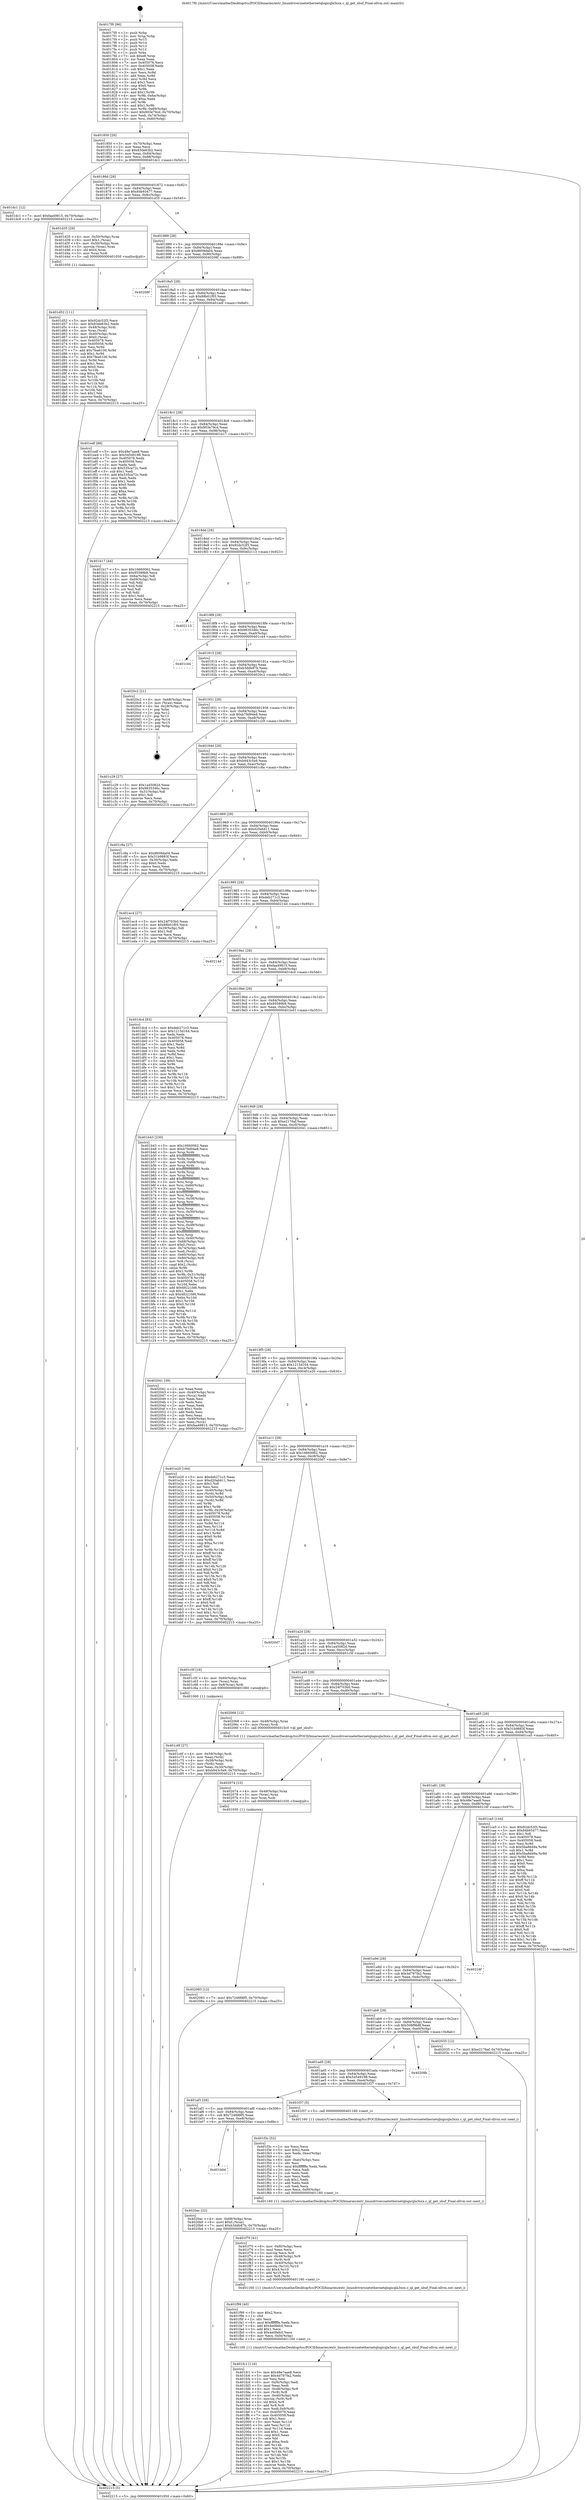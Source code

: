digraph "0x4017f0" {
  label = "0x4017f0 (/mnt/c/Users/mathe/Desktop/tcc/POCII/binaries/extr_linuxdriversnetethernetqlogicqla3xxx.c_ql_get_sbuf_Final-ollvm.out::main(0))"
  labelloc = "t"
  node[shape=record]

  Entry [label="",width=0.3,height=0.3,shape=circle,fillcolor=black,style=filled]
  "0x401850" [label="{
     0x401850 [29]\l
     | [instrs]\l
     &nbsp;&nbsp;0x401850 \<+3\>: mov -0x70(%rbp),%eax\l
     &nbsp;&nbsp;0x401853 \<+2\>: mov %eax,%ecx\l
     &nbsp;&nbsp;0x401855 \<+6\>: sub $0x83de63b2,%ecx\l
     &nbsp;&nbsp;0x40185b \<+6\>: mov %eax,-0x84(%rbp)\l
     &nbsp;&nbsp;0x401861 \<+6\>: mov %ecx,-0x88(%rbp)\l
     &nbsp;&nbsp;0x401867 \<+6\>: je 0000000000401dc1 \<main+0x5d1\>\l
  }"]
  "0x401dc1" [label="{
     0x401dc1 [12]\l
     | [instrs]\l
     &nbsp;&nbsp;0x401dc1 \<+7\>: movl $0xfaa49815,-0x70(%rbp)\l
     &nbsp;&nbsp;0x401dc8 \<+5\>: jmp 0000000000402215 \<main+0xa25\>\l
  }"]
  "0x40186d" [label="{
     0x40186d [28]\l
     | [instrs]\l
     &nbsp;&nbsp;0x40186d \<+5\>: jmp 0000000000401872 \<main+0x82\>\l
     &nbsp;&nbsp;0x401872 \<+6\>: mov -0x84(%rbp),%eax\l
     &nbsp;&nbsp;0x401878 \<+5\>: sub $0x84b93477,%eax\l
     &nbsp;&nbsp;0x40187d \<+6\>: mov %eax,-0x8c(%rbp)\l
     &nbsp;&nbsp;0x401883 \<+6\>: je 0000000000401d35 \<main+0x545\>\l
  }"]
  Exit [label="",width=0.3,height=0.3,shape=circle,fillcolor=black,style=filled,peripheries=2]
  "0x401d35" [label="{
     0x401d35 [29]\l
     | [instrs]\l
     &nbsp;&nbsp;0x401d35 \<+4\>: mov -0x50(%rbp),%rax\l
     &nbsp;&nbsp;0x401d39 \<+6\>: movl $0x1,(%rax)\l
     &nbsp;&nbsp;0x401d3f \<+4\>: mov -0x50(%rbp),%rax\l
     &nbsp;&nbsp;0x401d43 \<+3\>: movslq (%rax),%rax\l
     &nbsp;&nbsp;0x401d46 \<+4\>: shl $0x4,%rax\l
     &nbsp;&nbsp;0x401d4a \<+3\>: mov %rax,%rdi\l
     &nbsp;&nbsp;0x401d4d \<+5\>: call 0000000000401050 \<malloc@plt\>\l
     | [calls]\l
     &nbsp;&nbsp;0x401050 \{1\} (unknown)\l
  }"]
  "0x401889" [label="{
     0x401889 [28]\l
     | [instrs]\l
     &nbsp;&nbsp;0x401889 \<+5\>: jmp 000000000040188e \<main+0x9e\>\l
     &nbsp;&nbsp;0x40188e \<+6\>: mov -0x84(%rbp),%eax\l
     &nbsp;&nbsp;0x401894 \<+5\>: sub $0x8609da04,%eax\l
     &nbsp;&nbsp;0x401899 \<+6\>: mov %eax,-0x90(%rbp)\l
     &nbsp;&nbsp;0x40189f \<+6\>: je 000000000040208f \<main+0x89f\>\l
  }"]
  "0x401b0d" [label="{
     0x401b0d\l
  }", style=dashed]
  "0x40208f" [label="{
     0x40208f\l
  }", style=dashed]
  "0x4018a5" [label="{
     0x4018a5 [28]\l
     | [instrs]\l
     &nbsp;&nbsp;0x4018a5 \<+5\>: jmp 00000000004018aa \<main+0xba\>\l
     &nbsp;&nbsp;0x4018aa \<+6\>: mov -0x84(%rbp),%eax\l
     &nbsp;&nbsp;0x4018b0 \<+5\>: sub $0x88b01f05,%eax\l
     &nbsp;&nbsp;0x4018b5 \<+6\>: mov %eax,-0x94(%rbp)\l
     &nbsp;&nbsp;0x4018bb \<+6\>: je 0000000000401edf \<main+0x6ef\>\l
  }"]
  "0x4020ac" [label="{
     0x4020ac [22]\l
     | [instrs]\l
     &nbsp;&nbsp;0x4020ac \<+4\>: mov -0x68(%rbp),%rax\l
     &nbsp;&nbsp;0x4020b0 \<+6\>: movl $0x0,(%rax)\l
     &nbsp;&nbsp;0x4020b6 \<+7\>: movl $0xb3ddb87b,-0x70(%rbp)\l
     &nbsp;&nbsp;0x4020bd \<+5\>: jmp 0000000000402215 \<main+0xa25\>\l
  }"]
  "0x401edf" [label="{
     0x401edf [88]\l
     | [instrs]\l
     &nbsp;&nbsp;0x401edf \<+5\>: mov $0x48e7aae8,%eax\l
     &nbsp;&nbsp;0x401ee4 \<+5\>: mov $0x54549198,%ecx\l
     &nbsp;&nbsp;0x401ee9 \<+7\>: mov 0x405078,%edx\l
     &nbsp;&nbsp;0x401ef0 \<+7\>: mov 0x405058,%esi\l
     &nbsp;&nbsp;0x401ef7 \<+2\>: mov %edx,%edi\l
     &nbsp;&nbsp;0x401ef9 \<+6\>: sub $0x535ca72c,%edi\l
     &nbsp;&nbsp;0x401eff \<+3\>: sub $0x1,%edi\l
     &nbsp;&nbsp;0x401f02 \<+6\>: add $0x535ca72c,%edi\l
     &nbsp;&nbsp;0x401f08 \<+3\>: imul %edi,%edx\l
     &nbsp;&nbsp;0x401f0b \<+3\>: and $0x1,%edx\l
     &nbsp;&nbsp;0x401f0e \<+3\>: cmp $0x0,%edx\l
     &nbsp;&nbsp;0x401f11 \<+4\>: sete %r8b\l
     &nbsp;&nbsp;0x401f15 \<+3\>: cmp $0xa,%esi\l
     &nbsp;&nbsp;0x401f18 \<+4\>: setl %r9b\l
     &nbsp;&nbsp;0x401f1c \<+3\>: mov %r8b,%r10b\l
     &nbsp;&nbsp;0x401f1f \<+3\>: and %r9b,%r10b\l
     &nbsp;&nbsp;0x401f22 \<+3\>: xor %r9b,%r8b\l
     &nbsp;&nbsp;0x401f25 \<+3\>: or %r8b,%r10b\l
     &nbsp;&nbsp;0x401f28 \<+4\>: test $0x1,%r10b\l
     &nbsp;&nbsp;0x401f2c \<+3\>: cmovne %ecx,%eax\l
     &nbsp;&nbsp;0x401f2f \<+3\>: mov %eax,-0x70(%rbp)\l
     &nbsp;&nbsp;0x401f32 \<+5\>: jmp 0000000000402215 \<main+0xa25\>\l
  }"]
  "0x4018c1" [label="{
     0x4018c1 [28]\l
     | [instrs]\l
     &nbsp;&nbsp;0x4018c1 \<+5\>: jmp 00000000004018c6 \<main+0xd6\>\l
     &nbsp;&nbsp;0x4018c6 \<+6\>: mov -0x84(%rbp),%eax\l
     &nbsp;&nbsp;0x4018cc \<+5\>: sub $0x903e79cd,%eax\l
     &nbsp;&nbsp;0x4018d1 \<+6\>: mov %eax,-0x98(%rbp)\l
     &nbsp;&nbsp;0x4018d7 \<+6\>: je 0000000000401b17 \<main+0x327\>\l
  }"]
  "0x402083" [label="{
     0x402083 [12]\l
     | [instrs]\l
     &nbsp;&nbsp;0x402083 \<+7\>: movl $0x724888f5,-0x70(%rbp)\l
     &nbsp;&nbsp;0x40208a \<+5\>: jmp 0000000000402215 \<main+0xa25\>\l
  }"]
  "0x401b17" [label="{
     0x401b17 [44]\l
     | [instrs]\l
     &nbsp;&nbsp;0x401b17 \<+5\>: mov $0x16660062,%eax\l
     &nbsp;&nbsp;0x401b1c \<+5\>: mov $0x95589b9,%ecx\l
     &nbsp;&nbsp;0x401b21 \<+3\>: mov -0x6a(%rbp),%dl\l
     &nbsp;&nbsp;0x401b24 \<+4\>: mov -0x69(%rbp),%sil\l
     &nbsp;&nbsp;0x401b28 \<+3\>: mov %dl,%dil\l
     &nbsp;&nbsp;0x401b2b \<+3\>: and %sil,%dil\l
     &nbsp;&nbsp;0x401b2e \<+3\>: xor %sil,%dl\l
     &nbsp;&nbsp;0x401b31 \<+3\>: or %dl,%dil\l
     &nbsp;&nbsp;0x401b34 \<+4\>: test $0x1,%dil\l
     &nbsp;&nbsp;0x401b38 \<+3\>: cmovne %ecx,%eax\l
     &nbsp;&nbsp;0x401b3b \<+3\>: mov %eax,-0x70(%rbp)\l
     &nbsp;&nbsp;0x401b3e \<+5\>: jmp 0000000000402215 \<main+0xa25\>\l
  }"]
  "0x4018dd" [label="{
     0x4018dd [28]\l
     | [instrs]\l
     &nbsp;&nbsp;0x4018dd \<+5\>: jmp 00000000004018e2 \<main+0xf2\>\l
     &nbsp;&nbsp;0x4018e2 \<+6\>: mov -0x84(%rbp),%eax\l
     &nbsp;&nbsp;0x4018e8 \<+5\>: sub $0x92dc52f3,%eax\l
     &nbsp;&nbsp;0x4018ed \<+6\>: mov %eax,-0x9c(%rbp)\l
     &nbsp;&nbsp;0x4018f3 \<+6\>: je 0000000000402113 \<main+0x923\>\l
  }"]
  "0x402215" [label="{
     0x402215 [5]\l
     | [instrs]\l
     &nbsp;&nbsp;0x402215 \<+5\>: jmp 0000000000401850 \<main+0x60\>\l
  }"]
  "0x4017f0" [label="{
     0x4017f0 [96]\l
     | [instrs]\l
     &nbsp;&nbsp;0x4017f0 \<+1\>: push %rbp\l
     &nbsp;&nbsp;0x4017f1 \<+3\>: mov %rsp,%rbp\l
     &nbsp;&nbsp;0x4017f4 \<+2\>: push %r15\l
     &nbsp;&nbsp;0x4017f6 \<+2\>: push %r14\l
     &nbsp;&nbsp;0x4017f8 \<+2\>: push %r13\l
     &nbsp;&nbsp;0x4017fa \<+2\>: push %r12\l
     &nbsp;&nbsp;0x4017fc \<+1\>: push %rbx\l
     &nbsp;&nbsp;0x4017fd \<+7\>: sub $0xe8,%rsp\l
     &nbsp;&nbsp;0x401804 \<+2\>: xor %eax,%eax\l
     &nbsp;&nbsp;0x401806 \<+7\>: mov 0x405078,%ecx\l
     &nbsp;&nbsp;0x40180d \<+7\>: mov 0x405058,%edx\l
     &nbsp;&nbsp;0x401814 \<+3\>: sub $0x1,%eax\l
     &nbsp;&nbsp;0x401817 \<+3\>: mov %ecx,%r8d\l
     &nbsp;&nbsp;0x40181a \<+3\>: add %eax,%r8d\l
     &nbsp;&nbsp;0x40181d \<+4\>: imul %r8d,%ecx\l
     &nbsp;&nbsp;0x401821 \<+3\>: and $0x1,%ecx\l
     &nbsp;&nbsp;0x401824 \<+3\>: cmp $0x0,%ecx\l
     &nbsp;&nbsp;0x401827 \<+4\>: sete %r9b\l
     &nbsp;&nbsp;0x40182b \<+4\>: and $0x1,%r9b\l
     &nbsp;&nbsp;0x40182f \<+4\>: mov %r9b,-0x6a(%rbp)\l
     &nbsp;&nbsp;0x401833 \<+3\>: cmp $0xa,%edx\l
     &nbsp;&nbsp;0x401836 \<+4\>: setl %r9b\l
     &nbsp;&nbsp;0x40183a \<+4\>: and $0x1,%r9b\l
     &nbsp;&nbsp;0x40183e \<+4\>: mov %r9b,-0x69(%rbp)\l
     &nbsp;&nbsp;0x401842 \<+7\>: movl $0x903e79cd,-0x70(%rbp)\l
     &nbsp;&nbsp;0x401849 \<+3\>: mov %edi,-0x74(%rbp)\l
     &nbsp;&nbsp;0x40184c \<+4\>: mov %rsi,-0x80(%rbp)\l
  }"]
  "0x402074" [label="{
     0x402074 [15]\l
     | [instrs]\l
     &nbsp;&nbsp;0x402074 \<+4\>: mov -0x48(%rbp),%rax\l
     &nbsp;&nbsp;0x402078 \<+3\>: mov (%rax),%rax\l
     &nbsp;&nbsp;0x40207b \<+3\>: mov %rax,%rdi\l
     &nbsp;&nbsp;0x40207e \<+5\>: call 0000000000401030 \<free@plt\>\l
     | [calls]\l
     &nbsp;&nbsp;0x401030 \{1\} (unknown)\l
  }"]
  "0x402113" [label="{
     0x402113\l
  }", style=dashed]
  "0x4018f9" [label="{
     0x4018f9 [28]\l
     | [instrs]\l
     &nbsp;&nbsp;0x4018f9 \<+5\>: jmp 00000000004018fe \<main+0x10e\>\l
     &nbsp;&nbsp;0x4018fe \<+6\>: mov -0x84(%rbp),%eax\l
     &nbsp;&nbsp;0x401904 \<+5\>: sub $0x9835346c,%eax\l
     &nbsp;&nbsp;0x401909 \<+6\>: mov %eax,-0xa0(%rbp)\l
     &nbsp;&nbsp;0x40190f \<+6\>: je 0000000000401c44 \<main+0x454\>\l
  }"]
  "0x401fc1" [label="{
     0x401fc1 [116]\l
     | [instrs]\l
     &nbsp;&nbsp;0x401fc1 \<+5\>: mov $0x48e7aae8,%ecx\l
     &nbsp;&nbsp;0x401fc6 \<+5\>: mov $0x4d797fa2,%edx\l
     &nbsp;&nbsp;0x401fcb \<+2\>: xor %esi,%esi\l
     &nbsp;&nbsp;0x401fcd \<+6\>: mov -0xf4(%rbp),%edi\l
     &nbsp;&nbsp;0x401fd3 \<+3\>: imul %eax,%edi\l
     &nbsp;&nbsp;0x401fd6 \<+4\>: mov -0x48(%rbp),%r8\l
     &nbsp;&nbsp;0x401fda \<+3\>: mov (%r8),%r8\l
     &nbsp;&nbsp;0x401fdd \<+4\>: mov -0x40(%rbp),%r9\l
     &nbsp;&nbsp;0x401fe1 \<+3\>: movslq (%r9),%r9\l
     &nbsp;&nbsp;0x401fe4 \<+4\>: shl $0x4,%r9\l
     &nbsp;&nbsp;0x401fe8 \<+3\>: add %r9,%r8\l
     &nbsp;&nbsp;0x401feb \<+4\>: mov %edi,0x8(%r8)\l
     &nbsp;&nbsp;0x401fef \<+7\>: mov 0x405078,%eax\l
     &nbsp;&nbsp;0x401ff6 \<+7\>: mov 0x405058,%edi\l
     &nbsp;&nbsp;0x401ffd \<+3\>: sub $0x1,%esi\l
     &nbsp;&nbsp;0x402000 \<+3\>: mov %eax,%r11d\l
     &nbsp;&nbsp;0x402003 \<+3\>: add %esi,%r11d\l
     &nbsp;&nbsp;0x402006 \<+4\>: imul %r11d,%eax\l
     &nbsp;&nbsp;0x40200a \<+3\>: and $0x1,%eax\l
     &nbsp;&nbsp;0x40200d \<+3\>: cmp $0x0,%eax\l
     &nbsp;&nbsp;0x402010 \<+3\>: sete %bl\l
     &nbsp;&nbsp;0x402013 \<+3\>: cmp $0xa,%edi\l
     &nbsp;&nbsp;0x402016 \<+4\>: setl %r14b\l
     &nbsp;&nbsp;0x40201a \<+3\>: mov %bl,%r15b\l
     &nbsp;&nbsp;0x40201d \<+3\>: and %r14b,%r15b\l
     &nbsp;&nbsp;0x402020 \<+3\>: xor %r14b,%bl\l
     &nbsp;&nbsp;0x402023 \<+3\>: or %bl,%r15b\l
     &nbsp;&nbsp;0x402026 \<+4\>: test $0x1,%r15b\l
     &nbsp;&nbsp;0x40202a \<+3\>: cmovne %edx,%ecx\l
     &nbsp;&nbsp;0x40202d \<+3\>: mov %ecx,-0x70(%rbp)\l
     &nbsp;&nbsp;0x402030 \<+5\>: jmp 0000000000402215 \<main+0xa25\>\l
  }"]
  "0x401c44" [label="{
     0x401c44\l
  }", style=dashed]
  "0x401915" [label="{
     0x401915 [28]\l
     | [instrs]\l
     &nbsp;&nbsp;0x401915 \<+5\>: jmp 000000000040191a \<main+0x12a\>\l
     &nbsp;&nbsp;0x40191a \<+6\>: mov -0x84(%rbp),%eax\l
     &nbsp;&nbsp;0x401920 \<+5\>: sub $0xb3ddb87b,%eax\l
     &nbsp;&nbsp;0x401925 \<+6\>: mov %eax,-0xa4(%rbp)\l
     &nbsp;&nbsp;0x40192b \<+6\>: je 00000000004020c2 \<main+0x8d2\>\l
  }"]
  "0x401f99" [label="{
     0x401f99 [40]\l
     | [instrs]\l
     &nbsp;&nbsp;0x401f99 \<+5\>: mov $0x2,%ecx\l
     &nbsp;&nbsp;0x401f9e \<+1\>: cltd\l
     &nbsp;&nbsp;0x401f9f \<+2\>: idiv %ecx\l
     &nbsp;&nbsp;0x401fa1 \<+6\>: imul $0xfffffffe,%edx,%ecx\l
     &nbsp;&nbsp;0x401fa7 \<+6\>: add $0x4e0fefc0,%ecx\l
     &nbsp;&nbsp;0x401fad \<+3\>: add $0x1,%ecx\l
     &nbsp;&nbsp;0x401fb0 \<+6\>: sub $0x4e0fefc0,%ecx\l
     &nbsp;&nbsp;0x401fb6 \<+6\>: mov %ecx,-0xf4(%rbp)\l
     &nbsp;&nbsp;0x401fbc \<+5\>: call 0000000000401160 \<next_i\>\l
     | [calls]\l
     &nbsp;&nbsp;0x401160 \{1\} (/mnt/c/Users/mathe/Desktop/tcc/POCII/binaries/extr_linuxdriversnetethernetqlogicqla3xxx.c_ql_get_sbuf_Final-ollvm.out::next_i)\l
  }"]
  "0x4020c2" [label="{
     0x4020c2 [21]\l
     | [instrs]\l
     &nbsp;&nbsp;0x4020c2 \<+4\>: mov -0x68(%rbp),%rax\l
     &nbsp;&nbsp;0x4020c6 \<+2\>: mov (%rax),%eax\l
     &nbsp;&nbsp;0x4020c8 \<+4\>: lea -0x28(%rbp),%rsp\l
     &nbsp;&nbsp;0x4020cc \<+1\>: pop %rbx\l
     &nbsp;&nbsp;0x4020cd \<+2\>: pop %r12\l
     &nbsp;&nbsp;0x4020cf \<+2\>: pop %r13\l
     &nbsp;&nbsp;0x4020d1 \<+2\>: pop %r14\l
     &nbsp;&nbsp;0x4020d3 \<+2\>: pop %r15\l
     &nbsp;&nbsp;0x4020d5 \<+1\>: pop %rbp\l
     &nbsp;&nbsp;0x4020d6 \<+1\>: ret\l
  }"]
  "0x401931" [label="{
     0x401931 [28]\l
     | [instrs]\l
     &nbsp;&nbsp;0x401931 \<+5\>: jmp 0000000000401936 \<main+0x146\>\l
     &nbsp;&nbsp;0x401936 \<+6\>: mov -0x84(%rbp),%eax\l
     &nbsp;&nbsp;0x40193c \<+5\>: sub $0xb79d94e8,%eax\l
     &nbsp;&nbsp;0x401941 \<+6\>: mov %eax,-0xa8(%rbp)\l
     &nbsp;&nbsp;0x401947 \<+6\>: je 0000000000401c29 \<main+0x439\>\l
  }"]
  "0x401f70" [label="{
     0x401f70 [41]\l
     | [instrs]\l
     &nbsp;&nbsp;0x401f70 \<+6\>: mov -0xf0(%rbp),%ecx\l
     &nbsp;&nbsp;0x401f76 \<+3\>: imul %eax,%ecx\l
     &nbsp;&nbsp;0x401f79 \<+3\>: movslq %ecx,%r8\l
     &nbsp;&nbsp;0x401f7c \<+4\>: mov -0x48(%rbp),%r9\l
     &nbsp;&nbsp;0x401f80 \<+3\>: mov (%r9),%r9\l
     &nbsp;&nbsp;0x401f83 \<+4\>: mov -0x40(%rbp),%r10\l
     &nbsp;&nbsp;0x401f87 \<+3\>: movslq (%r10),%r10\l
     &nbsp;&nbsp;0x401f8a \<+4\>: shl $0x4,%r10\l
     &nbsp;&nbsp;0x401f8e \<+3\>: add %r10,%r9\l
     &nbsp;&nbsp;0x401f91 \<+3\>: mov %r8,(%r9)\l
     &nbsp;&nbsp;0x401f94 \<+5\>: call 0000000000401160 \<next_i\>\l
     | [calls]\l
     &nbsp;&nbsp;0x401160 \{1\} (/mnt/c/Users/mathe/Desktop/tcc/POCII/binaries/extr_linuxdriversnetethernetqlogicqla3xxx.c_ql_get_sbuf_Final-ollvm.out::next_i)\l
  }"]
  "0x401c29" [label="{
     0x401c29 [27]\l
     | [instrs]\l
     &nbsp;&nbsp;0x401c29 \<+5\>: mov $0x1a45082d,%eax\l
     &nbsp;&nbsp;0x401c2e \<+5\>: mov $0x9835346c,%ecx\l
     &nbsp;&nbsp;0x401c33 \<+3\>: mov -0x31(%rbp),%dl\l
     &nbsp;&nbsp;0x401c36 \<+3\>: test $0x1,%dl\l
     &nbsp;&nbsp;0x401c39 \<+3\>: cmovne %ecx,%eax\l
     &nbsp;&nbsp;0x401c3c \<+3\>: mov %eax,-0x70(%rbp)\l
     &nbsp;&nbsp;0x401c3f \<+5\>: jmp 0000000000402215 \<main+0xa25\>\l
  }"]
  "0x40194d" [label="{
     0x40194d [28]\l
     | [instrs]\l
     &nbsp;&nbsp;0x40194d \<+5\>: jmp 0000000000401952 \<main+0x162\>\l
     &nbsp;&nbsp;0x401952 \<+6\>: mov -0x84(%rbp),%eax\l
     &nbsp;&nbsp;0x401958 \<+5\>: sub $0xb943c5e9,%eax\l
     &nbsp;&nbsp;0x40195d \<+6\>: mov %eax,-0xac(%rbp)\l
     &nbsp;&nbsp;0x401963 \<+6\>: je 0000000000401c8a \<main+0x49a\>\l
  }"]
  "0x401f3c" [label="{
     0x401f3c [52]\l
     | [instrs]\l
     &nbsp;&nbsp;0x401f3c \<+2\>: xor %ecx,%ecx\l
     &nbsp;&nbsp;0x401f3e \<+5\>: mov $0x2,%edx\l
     &nbsp;&nbsp;0x401f43 \<+6\>: mov %edx,-0xec(%rbp)\l
     &nbsp;&nbsp;0x401f49 \<+1\>: cltd\l
     &nbsp;&nbsp;0x401f4a \<+6\>: mov -0xec(%rbp),%esi\l
     &nbsp;&nbsp;0x401f50 \<+2\>: idiv %esi\l
     &nbsp;&nbsp;0x401f52 \<+6\>: imul $0xfffffffe,%edx,%edx\l
     &nbsp;&nbsp;0x401f58 \<+2\>: mov %ecx,%edi\l
     &nbsp;&nbsp;0x401f5a \<+2\>: sub %edx,%edi\l
     &nbsp;&nbsp;0x401f5c \<+2\>: mov %ecx,%edx\l
     &nbsp;&nbsp;0x401f5e \<+3\>: sub $0x1,%edx\l
     &nbsp;&nbsp;0x401f61 \<+2\>: add %edx,%edi\l
     &nbsp;&nbsp;0x401f63 \<+2\>: sub %edi,%ecx\l
     &nbsp;&nbsp;0x401f65 \<+6\>: mov %ecx,-0xf0(%rbp)\l
     &nbsp;&nbsp;0x401f6b \<+5\>: call 0000000000401160 \<next_i\>\l
     | [calls]\l
     &nbsp;&nbsp;0x401160 \{1\} (/mnt/c/Users/mathe/Desktop/tcc/POCII/binaries/extr_linuxdriversnetethernetqlogicqla3xxx.c_ql_get_sbuf_Final-ollvm.out::next_i)\l
  }"]
  "0x401c8a" [label="{
     0x401c8a [27]\l
     | [instrs]\l
     &nbsp;&nbsp;0x401c8a \<+5\>: mov $0x8609da04,%eax\l
     &nbsp;&nbsp;0x401c8f \<+5\>: mov $0x31b9883f,%ecx\l
     &nbsp;&nbsp;0x401c94 \<+3\>: mov -0x30(%rbp),%edx\l
     &nbsp;&nbsp;0x401c97 \<+3\>: cmp $0x0,%edx\l
     &nbsp;&nbsp;0x401c9a \<+3\>: cmove %ecx,%eax\l
     &nbsp;&nbsp;0x401c9d \<+3\>: mov %eax,-0x70(%rbp)\l
     &nbsp;&nbsp;0x401ca0 \<+5\>: jmp 0000000000402215 \<main+0xa25\>\l
  }"]
  "0x401969" [label="{
     0x401969 [28]\l
     | [instrs]\l
     &nbsp;&nbsp;0x401969 \<+5\>: jmp 000000000040196e \<main+0x17e\>\l
     &nbsp;&nbsp;0x40196e \<+6\>: mov -0x84(%rbp),%eax\l
     &nbsp;&nbsp;0x401974 \<+5\>: sub $0xd20ab411,%eax\l
     &nbsp;&nbsp;0x401979 \<+6\>: mov %eax,-0xb0(%rbp)\l
     &nbsp;&nbsp;0x40197f \<+6\>: je 0000000000401ec4 \<main+0x6d4\>\l
  }"]
  "0x401af1" [label="{
     0x401af1 [28]\l
     | [instrs]\l
     &nbsp;&nbsp;0x401af1 \<+5\>: jmp 0000000000401af6 \<main+0x306\>\l
     &nbsp;&nbsp;0x401af6 \<+6\>: mov -0x84(%rbp),%eax\l
     &nbsp;&nbsp;0x401afc \<+5\>: sub $0x724888f5,%eax\l
     &nbsp;&nbsp;0x401b01 \<+6\>: mov %eax,-0xe8(%rbp)\l
     &nbsp;&nbsp;0x401b07 \<+6\>: je 00000000004020ac \<main+0x8bc\>\l
  }"]
  "0x401ec4" [label="{
     0x401ec4 [27]\l
     | [instrs]\l
     &nbsp;&nbsp;0x401ec4 \<+5\>: mov $0x24f703b0,%eax\l
     &nbsp;&nbsp;0x401ec9 \<+5\>: mov $0x88b01f05,%ecx\l
     &nbsp;&nbsp;0x401ece \<+3\>: mov -0x29(%rbp),%dl\l
     &nbsp;&nbsp;0x401ed1 \<+3\>: test $0x1,%dl\l
     &nbsp;&nbsp;0x401ed4 \<+3\>: cmovne %ecx,%eax\l
     &nbsp;&nbsp;0x401ed7 \<+3\>: mov %eax,-0x70(%rbp)\l
     &nbsp;&nbsp;0x401eda \<+5\>: jmp 0000000000402215 \<main+0xa25\>\l
  }"]
  "0x401985" [label="{
     0x401985 [28]\l
     | [instrs]\l
     &nbsp;&nbsp;0x401985 \<+5\>: jmp 000000000040198a \<main+0x19a\>\l
     &nbsp;&nbsp;0x40198a \<+6\>: mov -0x84(%rbp),%eax\l
     &nbsp;&nbsp;0x401990 \<+5\>: sub $0xdeb271c3,%eax\l
     &nbsp;&nbsp;0x401995 \<+6\>: mov %eax,-0xb4(%rbp)\l
     &nbsp;&nbsp;0x40199b \<+6\>: je 000000000040214d \<main+0x95d\>\l
  }"]
  "0x401f37" [label="{
     0x401f37 [5]\l
     | [instrs]\l
     &nbsp;&nbsp;0x401f37 \<+5\>: call 0000000000401160 \<next_i\>\l
     | [calls]\l
     &nbsp;&nbsp;0x401160 \{1\} (/mnt/c/Users/mathe/Desktop/tcc/POCII/binaries/extr_linuxdriversnetethernetqlogicqla3xxx.c_ql_get_sbuf_Final-ollvm.out::next_i)\l
  }"]
  "0x40214d" [label="{
     0x40214d\l
  }", style=dashed]
  "0x4019a1" [label="{
     0x4019a1 [28]\l
     | [instrs]\l
     &nbsp;&nbsp;0x4019a1 \<+5\>: jmp 00000000004019a6 \<main+0x1b6\>\l
     &nbsp;&nbsp;0x4019a6 \<+6\>: mov -0x84(%rbp),%eax\l
     &nbsp;&nbsp;0x4019ac \<+5\>: sub $0xfaa49815,%eax\l
     &nbsp;&nbsp;0x4019b1 \<+6\>: mov %eax,-0xb8(%rbp)\l
     &nbsp;&nbsp;0x4019b7 \<+6\>: je 0000000000401dcd \<main+0x5dd\>\l
  }"]
  "0x401ad5" [label="{
     0x401ad5 [28]\l
     | [instrs]\l
     &nbsp;&nbsp;0x401ad5 \<+5\>: jmp 0000000000401ada \<main+0x2ea\>\l
     &nbsp;&nbsp;0x401ada \<+6\>: mov -0x84(%rbp),%eax\l
     &nbsp;&nbsp;0x401ae0 \<+5\>: sub $0x54549198,%eax\l
     &nbsp;&nbsp;0x401ae5 \<+6\>: mov %eax,-0xe4(%rbp)\l
     &nbsp;&nbsp;0x401aeb \<+6\>: je 0000000000401f37 \<main+0x747\>\l
  }"]
  "0x401dcd" [label="{
     0x401dcd [83]\l
     | [instrs]\l
     &nbsp;&nbsp;0x401dcd \<+5\>: mov $0xdeb271c3,%eax\l
     &nbsp;&nbsp;0x401dd2 \<+5\>: mov $0x1215d164,%ecx\l
     &nbsp;&nbsp;0x401dd7 \<+2\>: xor %edx,%edx\l
     &nbsp;&nbsp;0x401dd9 \<+7\>: mov 0x405078,%esi\l
     &nbsp;&nbsp;0x401de0 \<+7\>: mov 0x405058,%edi\l
     &nbsp;&nbsp;0x401de7 \<+3\>: sub $0x1,%edx\l
     &nbsp;&nbsp;0x401dea \<+3\>: mov %esi,%r8d\l
     &nbsp;&nbsp;0x401ded \<+3\>: add %edx,%r8d\l
     &nbsp;&nbsp;0x401df0 \<+4\>: imul %r8d,%esi\l
     &nbsp;&nbsp;0x401df4 \<+3\>: and $0x1,%esi\l
     &nbsp;&nbsp;0x401df7 \<+3\>: cmp $0x0,%esi\l
     &nbsp;&nbsp;0x401dfa \<+4\>: sete %r9b\l
     &nbsp;&nbsp;0x401dfe \<+3\>: cmp $0xa,%edi\l
     &nbsp;&nbsp;0x401e01 \<+4\>: setl %r10b\l
     &nbsp;&nbsp;0x401e05 \<+3\>: mov %r9b,%r11b\l
     &nbsp;&nbsp;0x401e08 \<+3\>: and %r10b,%r11b\l
     &nbsp;&nbsp;0x401e0b \<+3\>: xor %r10b,%r9b\l
     &nbsp;&nbsp;0x401e0e \<+3\>: or %r9b,%r11b\l
     &nbsp;&nbsp;0x401e11 \<+4\>: test $0x1,%r11b\l
     &nbsp;&nbsp;0x401e15 \<+3\>: cmovne %ecx,%eax\l
     &nbsp;&nbsp;0x401e18 \<+3\>: mov %eax,-0x70(%rbp)\l
     &nbsp;&nbsp;0x401e1b \<+5\>: jmp 0000000000402215 \<main+0xa25\>\l
  }"]
  "0x4019bd" [label="{
     0x4019bd [28]\l
     | [instrs]\l
     &nbsp;&nbsp;0x4019bd \<+5\>: jmp 00000000004019c2 \<main+0x1d2\>\l
     &nbsp;&nbsp;0x4019c2 \<+6\>: mov -0x84(%rbp),%eax\l
     &nbsp;&nbsp;0x4019c8 \<+5\>: sub $0x95589b9,%eax\l
     &nbsp;&nbsp;0x4019cd \<+6\>: mov %eax,-0xbc(%rbp)\l
     &nbsp;&nbsp;0x4019d3 \<+6\>: je 0000000000401b43 \<main+0x353\>\l
  }"]
  "0x40209b" [label="{
     0x40209b\l
  }", style=dashed]
  "0x401b43" [label="{
     0x401b43 [230]\l
     | [instrs]\l
     &nbsp;&nbsp;0x401b43 \<+5\>: mov $0x16660062,%eax\l
     &nbsp;&nbsp;0x401b48 \<+5\>: mov $0xb79d94e8,%ecx\l
     &nbsp;&nbsp;0x401b4d \<+3\>: mov %rsp,%rdx\l
     &nbsp;&nbsp;0x401b50 \<+4\>: add $0xfffffffffffffff0,%rdx\l
     &nbsp;&nbsp;0x401b54 \<+3\>: mov %rdx,%rsp\l
     &nbsp;&nbsp;0x401b57 \<+4\>: mov %rdx,-0x68(%rbp)\l
     &nbsp;&nbsp;0x401b5b \<+3\>: mov %rsp,%rdx\l
     &nbsp;&nbsp;0x401b5e \<+4\>: add $0xfffffffffffffff0,%rdx\l
     &nbsp;&nbsp;0x401b62 \<+3\>: mov %rdx,%rsp\l
     &nbsp;&nbsp;0x401b65 \<+3\>: mov %rsp,%rsi\l
     &nbsp;&nbsp;0x401b68 \<+4\>: add $0xfffffffffffffff0,%rsi\l
     &nbsp;&nbsp;0x401b6c \<+3\>: mov %rsi,%rsp\l
     &nbsp;&nbsp;0x401b6f \<+4\>: mov %rsi,-0x60(%rbp)\l
     &nbsp;&nbsp;0x401b73 \<+3\>: mov %rsp,%rsi\l
     &nbsp;&nbsp;0x401b76 \<+4\>: add $0xfffffffffffffff0,%rsi\l
     &nbsp;&nbsp;0x401b7a \<+3\>: mov %rsi,%rsp\l
     &nbsp;&nbsp;0x401b7d \<+4\>: mov %rsi,-0x58(%rbp)\l
     &nbsp;&nbsp;0x401b81 \<+3\>: mov %rsp,%rsi\l
     &nbsp;&nbsp;0x401b84 \<+4\>: add $0xfffffffffffffff0,%rsi\l
     &nbsp;&nbsp;0x401b88 \<+3\>: mov %rsi,%rsp\l
     &nbsp;&nbsp;0x401b8b \<+4\>: mov %rsi,-0x50(%rbp)\l
     &nbsp;&nbsp;0x401b8f \<+3\>: mov %rsp,%rsi\l
     &nbsp;&nbsp;0x401b92 \<+4\>: add $0xfffffffffffffff0,%rsi\l
     &nbsp;&nbsp;0x401b96 \<+3\>: mov %rsi,%rsp\l
     &nbsp;&nbsp;0x401b99 \<+4\>: mov %rsi,-0x48(%rbp)\l
     &nbsp;&nbsp;0x401b9d \<+3\>: mov %rsp,%rsi\l
     &nbsp;&nbsp;0x401ba0 \<+4\>: add $0xfffffffffffffff0,%rsi\l
     &nbsp;&nbsp;0x401ba4 \<+3\>: mov %rsi,%rsp\l
     &nbsp;&nbsp;0x401ba7 \<+4\>: mov %rsi,-0x40(%rbp)\l
     &nbsp;&nbsp;0x401bab \<+4\>: mov -0x68(%rbp),%rsi\l
     &nbsp;&nbsp;0x401baf \<+6\>: movl $0x0,(%rsi)\l
     &nbsp;&nbsp;0x401bb5 \<+3\>: mov -0x74(%rbp),%edi\l
     &nbsp;&nbsp;0x401bb8 \<+2\>: mov %edi,(%rdx)\l
     &nbsp;&nbsp;0x401bba \<+4\>: mov -0x60(%rbp),%rsi\l
     &nbsp;&nbsp;0x401bbe \<+4\>: mov -0x80(%rbp),%r8\l
     &nbsp;&nbsp;0x401bc2 \<+3\>: mov %r8,(%rsi)\l
     &nbsp;&nbsp;0x401bc5 \<+3\>: cmpl $0x2,(%rdx)\l
     &nbsp;&nbsp;0x401bc8 \<+4\>: setne %r9b\l
     &nbsp;&nbsp;0x401bcc \<+4\>: and $0x1,%r9b\l
     &nbsp;&nbsp;0x401bd0 \<+4\>: mov %r9b,-0x31(%rbp)\l
     &nbsp;&nbsp;0x401bd4 \<+8\>: mov 0x405078,%r10d\l
     &nbsp;&nbsp;0x401bdc \<+8\>: mov 0x405058,%r11d\l
     &nbsp;&nbsp;0x401be4 \<+3\>: mov %r10d,%ebx\l
     &nbsp;&nbsp;0x401be7 \<+6\>: add $0x48221fd6,%ebx\l
     &nbsp;&nbsp;0x401bed \<+3\>: sub $0x1,%ebx\l
     &nbsp;&nbsp;0x401bf0 \<+6\>: sub $0x48221fd6,%ebx\l
     &nbsp;&nbsp;0x401bf6 \<+4\>: imul %ebx,%r10d\l
     &nbsp;&nbsp;0x401bfa \<+4\>: and $0x1,%r10d\l
     &nbsp;&nbsp;0x401bfe \<+4\>: cmp $0x0,%r10d\l
     &nbsp;&nbsp;0x401c02 \<+4\>: sete %r9b\l
     &nbsp;&nbsp;0x401c06 \<+4\>: cmp $0xa,%r11d\l
     &nbsp;&nbsp;0x401c0a \<+4\>: setl %r14b\l
     &nbsp;&nbsp;0x401c0e \<+3\>: mov %r9b,%r15b\l
     &nbsp;&nbsp;0x401c11 \<+3\>: and %r14b,%r15b\l
     &nbsp;&nbsp;0x401c14 \<+3\>: xor %r14b,%r9b\l
     &nbsp;&nbsp;0x401c17 \<+3\>: or %r9b,%r15b\l
     &nbsp;&nbsp;0x401c1a \<+4\>: test $0x1,%r15b\l
     &nbsp;&nbsp;0x401c1e \<+3\>: cmovne %ecx,%eax\l
     &nbsp;&nbsp;0x401c21 \<+3\>: mov %eax,-0x70(%rbp)\l
     &nbsp;&nbsp;0x401c24 \<+5\>: jmp 0000000000402215 \<main+0xa25\>\l
  }"]
  "0x4019d9" [label="{
     0x4019d9 [28]\l
     | [instrs]\l
     &nbsp;&nbsp;0x4019d9 \<+5\>: jmp 00000000004019de \<main+0x1ee\>\l
     &nbsp;&nbsp;0x4019de \<+6\>: mov -0x84(%rbp),%eax\l
     &nbsp;&nbsp;0x4019e4 \<+5\>: sub $0xe2176af,%eax\l
     &nbsp;&nbsp;0x4019e9 \<+6\>: mov %eax,-0xc0(%rbp)\l
     &nbsp;&nbsp;0x4019ef \<+6\>: je 0000000000402041 \<main+0x851\>\l
  }"]
  "0x401ab9" [label="{
     0x401ab9 [28]\l
     | [instrs]\l
     &nbsp;&nbsp;0x401ab9 \<+5\>: jmp 0000000000401abe \<main+0x2ce\>\l
     &nbsp;&nbsp;0x401abe \<+6\>: mov -0x84(%rbp),%eax\l
     &nbsp;&nbsp;0x401ac4 \<+5\>: sub $0x508f9b8f,%eax\l
     &nbsp;&nbsp;0x401ac9 \<+6\>: mov %eax,-0xe0(%rbp)\l
     &nbsp;&nbsp;0x401acf \<+6\>: je 000000000040209b \<main+0x8ab\>\l
  }"]
  "0x402041" [label="{
     0x402041 [39]\l
     | [instrs]\l
     &nbsp;&nbsp;0x402041 \<+2\>: xor %eax,%eax\l
     &nbsp;&nbsp;0x402043 \<+4\>: mov -0x40(%rbp),%rcx\l
     &nbsp;&nbsp;0x402047 \<+2\>: mov (%rcx),%edx\l
     &nbsp;&nbsp;0x402049 \<+2\>: mov %eax,%esi\l
     &nbsp;&nbsp;0x40204b \<+2\>: sub %edx,%esi\l
     &nbsp;&nbsp;0x40204d \<+2\>: mov %eax,%edx\l
     &nbsp;&nbsp;0x40204f \<+3\>: sub $0x1,%edx\l
     &nbsp;&nbsp;0x402052 \<+2\>: add %edx,%esi\l
     &nbsp;&nbsp;0x402054 \<+2\>: sub %esi,%eax\l
     &nbsp;&nbsp;0x402056 \<+4\>: mov -0x40(%rbp),%rcx\l
     &nbsp;&nbsp;0x40205a \<+2\>: mov %eax,(%rcx)\l
     &nbsp;&nbsp;0x40205c \<+7\>: movl $0xfaa49815,-0x70(%rbp)\l
     &nbsp;&nbsp;0x402063 \<+5\>: jmp 0000000000402215 \<main+0xa25\>\l
  }"]
  "0x4019f5" [label="{
     0x4019f5 [28]\l
     | [instrs]\l
     &nbsp;&nbsp;0x4019f5 \<+5\>: jmp 00000000004019fa \<main+0x20a\>\l
     &nbsp;&nbsp;0x4019fa \<+6\>: mov -0x84(%rbp),%eax\l
     &nbsp;&nbsp;0x401a00 \<+5\>: sub $0x1215d164,%eax\l
     &nbsp;&nbsp;0x401a05 \<+6\>: mov %eax,-0xc4(%rbp)\l
     &nbsp;&nbsp;0x401a0b \<+6\>: je 0000000000401e20 \<main+0x630\>\l
  }"]
  "0x402035" [label="{
     0x402035 [12]\l
     | [instrs]\l
     &nbsp;&nbsp;0x402035 \<+7\>: movl $0xe2176af,-0x70(%rbp)\l
     &nbsp;&nbsp;0x40203c \<+5\>: jmp 0000000000402215 \<main+0xa25\>\l
  }"]
  "0x401e20" [label="{
     0x401e20 [164]\l
     | [instrs]\l
     &nbsp;&nbsp;0x401e20 \<+5\>: mov $0xdeb271c3,%eax\l
     &nbsp;&nbsp;0x401e25 \<+5\>: mov $0xd20ab411,%ecx\l
     &nbsp;&nbsp;0x401e2a \<+2\>: mov $0x1,%dl\l
     &nbsp;&nbsp;0x401e2c \<+2\>: xor %esi,%esi\l
     &nbsp;&nbsp;0x401e2e \<+4\>: mov -0x40(%rbp),%rdi\l
     &nbsp;&nbsp;0x401e32 \<+3\>: mov (%rdi),%r8d\l
     &nbsp;&nbsp;0x401e35 \<+4\>: mov -0x50(%rbp),%rdi\l
     &nbsp;&nbsp;0x401e39 \<+3\>: cmp (%rdi),%r8d\l
     &nbsp;&nbsp;0x401e3c \<+4\>: setl %r9b\l
     &nbsp;&nbsp;0x401e40 \<+4\>: and $0x1,%r9b\l
     &nbsp;&nbsp;0x401e44 \<+4\>: mov %r9b,-0x29(%rbp)\l
     &nbsp;&nbsp;0x401e48 \<+8\>: mov 0x405078,%r8d\l
     &nbsp;&nbsp;0x401e50 \<+8\>: mov 0x405058,%r10d\l
     &nbsp;&nbsp;0x401e58 \<+3\>: sub $0x1,%esi\l
     &nbsp;&nbsp;0x401e5b \<+3\>: mov %r8d,%r11d\l
     &nbsp;&nbsp;0x401e5e \<+3\>: add %esi,%r11d\l
     &nbsp;&nbsp;0x401e61 \<+4\>: imul %r11d,%r8d\l
     &nbsp;&nbsp;0x401e65 \<+4\>: and $0x1,%r8d\l
     &nbsp;&nbsp;0x401e69 \<+4\>: cmp $0x0,%r8d\l
     &nbsp;&nbsp;0x401e6d \<+4\>: sete %r9b\l
     &nbsp;&nbsp;0x401e71 \<+4\>: cmp $0xa,%r10d\l
     &nbsp;&nbsp;0x401e75 \<+3\>: setl %bl\l
     &nbsp;&nbsp;0x401e78 \<+3\>: mov %r9b,%r14b\l
     &nbsp;&nbsp;0x401e7b \<+4\>: xor $0xff,%r14b\l
     &nbsp;&nbsp;0x401e7f \<+3\>: mov %bl,%r15b\l
     &nbsp;&nbsp;0x401e82 \<+4\>: xor $0xff,%r15b\l
     &nbsp;&nbsp;0x401e86 \<+3\>: xor $0x0,%dl\l
     &nbsp;&nbsp;0x401e89 \<+3\>: mov %r14b,%r12b\l
     &nbsp;&nbsp;0x401e8c \<+4\>: and $0x0,%r12b\l
     &nbsp;&nbsp;0x401e90 \<+3\>: and %dl,%r9b\l
     &nbsp;&nbsp;0x401e93 \<+3\>: mov %r15b,%r13b\l
     &nbsp;&nbsp;0x401e96 \<+4\>: and $0x0,%r13b\l
     &nbsp;&nbsp;0x401e9a \<+2\>: and %dl,%bl\l
     &nbsp;&nbsp;0x401e9c \<+3\>: or %r9b,%r12b\l
     &nbsp;&nbsp;0x401e9f \<+3\>: or %bl,%r13b\l
     &nbsp;&nbsp;0x401ea2 \<+3\>: xor %r13b,%r12b\l
     &nbsp;&nbsp;0x401ea5 \<+3\>: or %r15b,%r14b\l
     &nbsp;&nbsp;0x401ea8 \<+4\>: xor $0xff,%r14b\l
     &nbsp;&nbsp;0x401eac \<+3\>: or $0x0,%dl\l
     &nbsp;&nbsp;0x401eaf \<+3\>: and %dl,%r14b\l
     &nbsp;&nbsp;0x401eb2 \<+3\>: or %r14b,%r12b\l
     &nbsp;&nbsp;0x401eb5 \<+4\>: test $0x1,%r12b\l
     &nbsp;&nbsp;0x401eb9 \<+3\>: cmovne %ecx,%eax\l
     &nbsp;&nbsp;0x401ebc \<+3\>: mov %eax,-0x70(%rbp)\l
     &nbsp;&nbsp;0x401ebf \<+5\>: jmp 0000000000402215 \<main+0xa25\>\l
  }"]
  "0x401a11" [label="{
     0x401a11 [28]\l
     | [instrs]\l
     &nbsp;&nbsp;0x401a11 \<+5\>: jmp 0000000000401a16 \<main+0x226\>\l
     &nbsp;&nbsp;0x401a16 \<+6\>: mov -0x84(%rbp),%eax\l
     &nbsp;&nbsp;0x401a1c \<+5\>: sub $0x16660062,%eax\l
     &nbsp;&nbsp;0x401a21 \<+6\>: mov %eax,-0xc8(%rbp)\l
     &nbsp;&nbsp;0x401a27 \<+6\>: je 00000000004020d7 \<main+0x8e7\>\l
  }"]
  "0x401a9d" [label="{
     0x401a9d [28]\l
     | [instrs]\l
     &nbsp;&nbsp;0x401a9d \<+5\>: jmp 0000000000401aa2 \<main+0x2b2\>\l
     &nbsp;&nbsp;0x401aa2 \<+6\>: mov -0x84(%rbp),%eax\l
     &nbsp;&nbsp;0x401aa8 \<+5\>: sub $0x4d797fa2,%eax\l
     &nbsp;&nbsp;0x401aad \<+6\>: mov %eax,-0xdc(%rbp)\l
     &nbsp;&nbsp;0x401ab3 \<+6\>: je 0000000000402035 \<main+0x845\>\l
  }"]
  "0x4020d7" [label="{
     0x4020d7\l
  }", style=dashed]
  "0x401a2d" [label="{
     0x401a2d [28]\l
     | [instrs]\l
     &nbsp;&nbsp;0x401a2d \<+5\>: jmp 0000000000401a32 \<main+0x242\>\l
     &nbsp;&nbsp;0x401a32 \<+6\>: mov -0x84(%rbp),%eax\l
     &nbsp;&nbsp;0x401a38 \<+5\>: sub $0x1a45082d,%eax\l
     &nbsp;&nbsp;0x401a3d \<+6\>: mov %eax,-0xcc(%rbp)\l
     &nbsp;&nbsp;0x401a43 \<+6\>: je 0000000000401c5f \<main+0x46f\>\l
  }"]
  "0x40216f" [label="{
     0x40216f\l
  }", style=dashed]
  "0x401c5f" [label="{
     0x401c5f [16]\l
     | [instrs]\l
     &nbsp;&nbsp;0x401c5f \<+4\>: mov -0x60(%rbp),%rax\l
     &nbsp;&nbsp;0x401c63 \<+3\>: mov (%rax),%rax\l
     &nbsp;&nbsp;0x401c66 \<+4\>: mov 0x8(%rax),%rdi\l
     &nbsp;&nbsp;0x401c6a \<+5\>: call 0000000000401060 \<atoi@plt\>\l
     | [calls]\l
     &nbsp;&nbsp;0x401060 \{1\} (unknown)\l
  }"]
  "0x401a49" [label="{
     0x401a49 [28]\l
     | [instrs]\l
     &nbsp;&nbsp;0x401a49 \<+5\>: jmp 0000000000401a4e \<main+0x25e\>\l
     &nbsp;&nbsp;0x401a4e \<+6\>: mov -0x84(%rbp),%eax\l
     &nbsp;&nbsp;0x401a54 \<+5\>: sub $0x24f703b0,%eax\l
     &nbsp;&nbsp;0x401a59 \<+6\>: mov %eax,-0xd0(%rbp)\l
     &nbsp;&nbsp;0x401a5f \<+6\>: je 0000000000402068 \<main+0x878\>\l
  }"]
  "0x401c6f" [label="{
     0x401c6f [27]\l
     | [instrs]\l
     &nbsp;&nbsp;0x401c6f \<+4\>: mov -0x58(%rbp),%rdi\l
     &nbsp;&nbsp;0x401c73 \<+2\>: mov %eax,(%rdi)\l
     &nbsp;&nbsp;0x401c75 \<+4\>: mov -0x58(%rbp),%rdi\l
     &nbsp;&nbsp;0x401c79 \<+2\>: mov (%rdi),%eax\l
     &nbsp;&nbsp;0x401c7b \<+3\>: mov %eax,-0x30(%rbp)\l
     &nbsp;&nbsp;0x401c7e \<+7\>: movl $0xb943c5e9,-0x70(%rbp)\l
     &nbsp;&nbsp;0x401c85 \<+5\>: jmp 0000000000402215 \<main+0xa25\>\l
  }"]
  "0x401d52" [label="{
     0x401d52 [111]\l
     | [instrs]\l
     &nbsp;&nbsp;0x401d52 \<+5\>: mov $0x92dc52f3,%ecx\l
     &nbsp;&nbsp;0x401d57 \<+5\>: mov $0x83de63b2,%edx\l
     &nbsp;&nbsp;0x401d5c \<+4\>: mov -0x48(%rbp),%rdi\l
     &nbsp;&nbsp;0x401d60 \<+3\>: mov %rax,(%rdi)\l
     &nbsp;&nbsp;0x401d63 \<+4\>: mov -0x40(%rbp),%rax\l
     &nbsp;&nbsp;0x401d67 \<+6\>: movl $0x0,(%rax)\l
     &nbsp;&nbsp;0x401d6d \<+7\>: mov 0x405078,%esi\l
     &nbsp;&nbsp;0x401d74 \<+8\>: mov 0x405058,%r8d\l
     &nbsp;&nbsp;0x401d7c \<+3\>: mov %esi,%r9d\l
     &nbsp;&nbsp;0x401d7f \<+7\>: add $0x7fea6100,%r9d\l
     &nbsp;&nbsp;0x401d86 \<+4\>: sub $0x1,%r9d\l
     &nbsp;&nbsp;0x401d8a \<+7\>: sub $0x7fea6100,%r9d\l
     &nbsp;&nbsp;0x401d91 \<+4\>: imul %r9d,%esi\l
     &nbsp;&nbsp;0x401d95 \<+3\>: and $0x1,%esi\l
     &nbsp;&nbsp;0x401d98 \<+3\>: cmp $0x0,%esi\l
     &nbsp;&nbsp;0x401d9b \<+4\>: sete %r10b\l
     &nbsp;&nbsp;0x401d9f \<+4\>: cmp $0xa,%r8d\l
     &nbsp;&nbsp;0x401da3 \<+4\>: setl %r11b\l
     &nbsp;&nbsp;0x401da7 \<+3\>: mov %r10b,%bl\l
     &nbsp;&nbsp;0x401daa \<+3\>: and %r11b,%bl\l
     &nbsp;&nbsp;0x401dad \<+3\>: xor %r11b,%r10b\l
     &nbsp;&nbsp;0x401db0 \<+3\>: or %r10b,%bl\l
     &nbsp;&nbsp;0x401db3 \<+3\>: test $0x1,%bl\l
     &nbsp;&nbsp;0x401db6 \<+3\>: cmovne %edx,%ecx\l
     &nbsp;&nbsp;0x401db9 \<+3\>: mov %ecx,-0x70(%rbp)\l
     &nbsp;&nbsp;0x401dbc \<+5\>: jmp 0000000000402215 \<main+0xa25\>\l
  }"]
  "0x402068" [label="{
     0x402068 [12]\l
     | [instrs]\l
     &nbsp;&nbsp;0x402068 \<+4\>: mov -0x48(%rbp),%rax\l
     &nbsp;&nbsp;0x40206c \<+3\>: mov (%rax),%rdi\l
     &nbsp;&nbsp;0x40206f \<+5\>: call 00000000004015c0 \<ql_get_sbuf\>\l
     | [calls]\l
     &nbsp;&nbsp;0x4015c0 \{1\} (/mnt/c/Users/mathe/Desktop/tcc/POCII/binaries/extr_linuxdriversnetethernetqlogicqla3xxx.c_ql_get_sbuf_Final-ollvm.out::ql_get_sbuf)\l
  }"]
  "0x401a65" [label="{
     0x401a65 [28]\l
     | [instrs]\l
     &nbsp;&nbsp;0x401a65 \<+5\>: jmp 0000000000401a6a \<main+0x27a\>\l
     &nbsp;&nbsp;0x401a6a \<+6\>: mov -0x84(%rbp),%eax\l
     &nbsp;&nbsp;0x401a70 \<+5\>: sub $0x31b9883f,%eax\l
     &nbsp;&nbsp;0x401a75 \<+6\>: mov %eax,-0xd4(%rbp)\l
     &nbsp;&nbsp;0x401a7b \<+6\>: je 0000000000401ca5 \<main+0x4b5\>\l
  }"]
  "0x401a81" [label="{
     0x401a81 [28]\l
     | [instrs]\l
     &nbsp;&nbsp;0x401a81 \<+5\>: jmp 0000000000401a86 \<main+0x296\>\l
     &nbsp;&nbsp;0x401a86 \<+6\>: mov -0x84(%rbp),%eax\l
     &nbsp;&nbsp;0x401a8c \<+5\>: sub $0x48e7aae8,%eax\l
     &nbsp;&nbsp;0x401a91 \<+6\>: mov %eax,-0xd8(%rbp)\l
     &nbsp;&nbsp;0x401a97 \<+6\>: je 000000000040216f \<main+0x97f\>\l
  }"]
  "0x401ca5" [label="{
     0x401ca5 [144]\l
     | [instrs]\l
     &nbsp;&nbsp;0x401ca5 \<+5\>: mov $0x92dc52f3,%eax\l
     &nbsp;&nbsp;0x401caa \<+5\>: mov $0x84b93477,%ecx\l
     &nbsp;&nbsp;0x401caf \<+2\>: mov $0x1,%dl\l
     &nbsp;&nbsp;0x401cb1 \<+7\>: mov 0x405078,%esi\l
     &nbsp;&nbsp;0x401cb8 \<+7\>: mov 0x405058,%edi\l
     &nbsp;&nbsp;0x401cbf \<+3\>: mov %esi,%r8d\l
     &nbsp;&nbsp;0x401cc2 \<+7\>: sub $0x5ba8d49a,%r8d\l
     &nbsp;&nbsp;0x401cc9 \<+4\>: sub $0x1,%r8d\l
     &nbsp;&nbsp;0x401ccd \<+7\>: add $0x5ba8d49a,%r8d\l
     &nbsp;&nbsp;0x401cd4 \<+4\>: imul %r8d,%esi\l
     &nbsp;&nbsp;0x401cd8 \<+3\>: and $0x1,%esi\l
     &nbsp;&nbsp;0x401cdb \<+3\>: cmp $0x0,%esi\l
     &nbsp;&nbsp;0x401cde \<+4\>: sete %r9b\l
     &nbsp;&nbsp;0x401ce2 \<+3\>: cmp $0xa,%edi\l
     &nbsp;&nbsp;0x401ce5 \<+4\>: setl %r10b\l
     &nbsp;&nbsp;0x401ce9 \<+3\>: mov %r9b,%r11b\l
     &nbsp;&nbsp;0x401cec \<+4\>: xor $0xff,%r11b\l
     &nbsp;&nbsp;0x401cf0 \<+3\>: mov %r10b,%bl\l
     &nbsp;&nbsp;0x401cf3 \<+3\>: xor $0xff,%bl\l
     &nbsp;&nbsp;0x401cf6 \<+3\>: xor $0x0,%dl\l
     &nbsp;&nbsp;0x401cf9 \<+3\>: mov %r11b,%r14b\l
     &nbsp;&nbsp;0x401cfc \<+4\>: and $0x0,%r14b\l
     &nbsp;&nbsp;0x401d00 \<+3\>: and %dl,%r9b\l
     &nbsp;&nbsp;0x401d03 \<+3\>: mov %bl,%r15b\l
     &nbsp;&nbsp;0x401d06 \<+4\>: and $0x0,%r15b\l
     &nbsp;&nbsp;0x401d0a \<+3\>: and %dl,%r10b\l
     &nbsp;&nbsp;0x401d0d \<+3\>: or %r9b,%r14b\l
     &nbsp;&nbsp;0x401d10 \<+3\>: or %r10b,%r15b\l
     &nbsp;&nbsp;0x401d13 \<+3\>: xor %r15b,%r14b\l
     &nbsp;&nbsp;0x401d16 \<+3\>: or %bl,%r11b\l
     &nbsp;&nbsp;0x401d19 \<+4\>: xor $0xff,%r11b\l
     &nbsp;&nbsp;0x401d1d \<+3\>: or $0x0,%dl\l
     &nbsp;&nbsp;0x401d20 \<+3\>: and %dl,%r11b\l
     &nbsp;&nbsp;0x401d23 \<+3\>: or %r11b,%r14b\l
     &nbsp;&nbsp;0x401d26 \<+4\>: test $0x1,%r14b\l
     &nbsp;&nbsp;0x401d2a \<+3\>: cmovne %ecx,%eax\l
     &nbsp;&nbsp;0x401d2d \<+3\>: mov %eax,-0x70(%rbp)\l
     &nbsp;&nbsp;0x401d30 \<+5\>: jmp 0000000000402215 \<main+0xa25\>\l
  }"]
  Entry -> "0x4017f0" [label=" 1"]
  "0x401850" -> "0x401dc1" [label=" 1"]
  "0x401850" -> "0x40186d" [label=" 20"]
  "0x4020c2" -> Exit [label=" 1"]
  "0x40186d" -> "0x401d35" [label=" 1"]
  "0x40186d" -> "0x401889" [label=" 19"]
  "0x4020ac" -> "0x402215" [label=" 1"]
  "0x401889" -> "0x40208f" [label=" 0"]
  "0x401889" -> "0x4018a5" [label=" 19"]
  "0x401af1" -> "0x401b0d" [label=" 0"]
  "0x4018a5" -> "0x401edf" [label=" 1"]
  "0x4018a5" -> "0x4018c1" [label=" 18"]
  "0x401af1" -> "0x4020ac" [label=" 1"]
  "0x4018c1" -> "0x401b17" [label=" 1"]
  "0x4018c1" -> "0x4018dd" [label=" 17"]
  "0x401b17" -> "0x402215" [label=" 1"]
  "0x4017f0" -> "0x401850" [label=" 1"]
  "0x402215" -> "0x401850" [label=" 20"]
  "0x402083" -> "0x402215" [label=" 1"]
  "0x4018dd" -> "0x402113" [label=" 0"]
  "0x4018dd" -> "0x4018f9" [label=" 17"]
  "0x402074" -> "0x402083" [label=" 1"]
  "0x4018f9" -> "0x401c44" [label=" 0"]
  "0x4018f9" -> "0x401915" [label=" 17"]
  "0x402068" -> "0x402074" [label=" 1"]
  "0x401915" -> "0x4020c2" [label=" 1"]
  "0x401915" -> "0x401931" [label=" 16"]
  "0x402041" -> "0x402215" [label=" 1"]
  "0x401931" -> "0x401c29" [label=" 1"]
  "0x401931" -> "0x40194d" [label=" 15"]
  "0x402035" -> "0x402215" [label=" 1"]
  "0x40194d" -> "0x401c8a" [label=" 1"]
  "0x40194d" -> "0x401969" [label=" 14"]
  "0x401fc1" -> "0x402215" [label=" 1"]
  "0x401969" -> "0x401ec4" [label=" 2"]
  "0x401969" -> "0x401985" [label=" 12"]
  "0x401f99" -> "0x401fc1" [label=" 1"]
  "0x401985" -> "0x40214d" [label=" 0"]
  "0x401985" -> "0x4019a1" [label=" 12"]
  "0x401f70" -> "0x401f99" [label=" 1"]
  "0x4019a1" -> "0x401dcd" [label=" 2"]
  "0x4019a1" -> "0x4019bd" [label=" 10"]
  "0x401f37" -> "0x401f3c" [label=" 1"]
  "0x4019bd" -> "0x401b43" [label=" 1"]
  "0x4019bd" -> "0x4019d9" [label=" 9"]
  "0x401b43" -> "0x402215" [label=" 1"]
  "0x401c29" -> "0x402215" [label=" 1"]
  "0x401ad5" -> "0x401af1" [label=" 1"]
  "0x4019d9" -> "0x402041" [label=" 1"]
  "0x4019d9" -> "0x4019f5" [label=" 8"]
  "0x401f3c" -> "0x401f70" [label=" 1"]
  "0x4019f5" -> "0x401e20" [label=" 2"]
  "0x4019f5" -> "0x401a11" [label=" 6"]
  "0x401ab9" -> "0x401ad5" [label=" 2"]
  "0x401a11" -> "0x4020d7" [label=" 0"]
  "0x401a11" -> "0x401a2d" [label=" 6"]
  "0x401ad5" -> "0x401f37" [label=" 1"]
  "0x401a2d" -> "0x401c5f" [label=" 1"]
  "0x401a2d" -> "0x401a49" [label=" 5"]
  "0x401c5f" -> "0x401c6f" [label=" 1"]
  "0x401c6f" -> "0x402215" [label=" 1"]
  "0x401c8a" -> "0x402215" [label=" 1"]
  "0x401a9d" -> "0x401ab9" [label=" 2"]
  "0x401a49" -> "0x402068" [label=" 1"]
  "0x401a49" -> "0x401a65" [label=" 4"]
  "0x401ab9" -> "0x40209b" [label=" 0"]
  "0x401a65" -> "0x401ca5" [label=" 1"]
  "0x401a65" -> "0x401a81" [label=" 3"]
  "0x401ca5" -> "0x402215" [label=" 1"]
  "0x401d35" -> "0x401d52" [label=" 1"]
  "0x401d52" -> "0x402215" [label=" 1"]
  "0x401dc1" -> "0x402215" [label=" 1"]
  "0x401dcd" -> "0x402215" [label=" 2"]
  "0x401e20" -> "0x402215" [label=" 2"]
  "0x401ec4" -> "0x402215" [label=" 2"]
  "0x401edf" -> "0x402215" [label=" 1"]
  "0x401a9d" -> "0x402035" [label=" 1"]
  "0x401a81" -> "0x40216f" [label=" 0"]
  "0x401a81" -> "0x401a9d" [label=" 3"]
}
